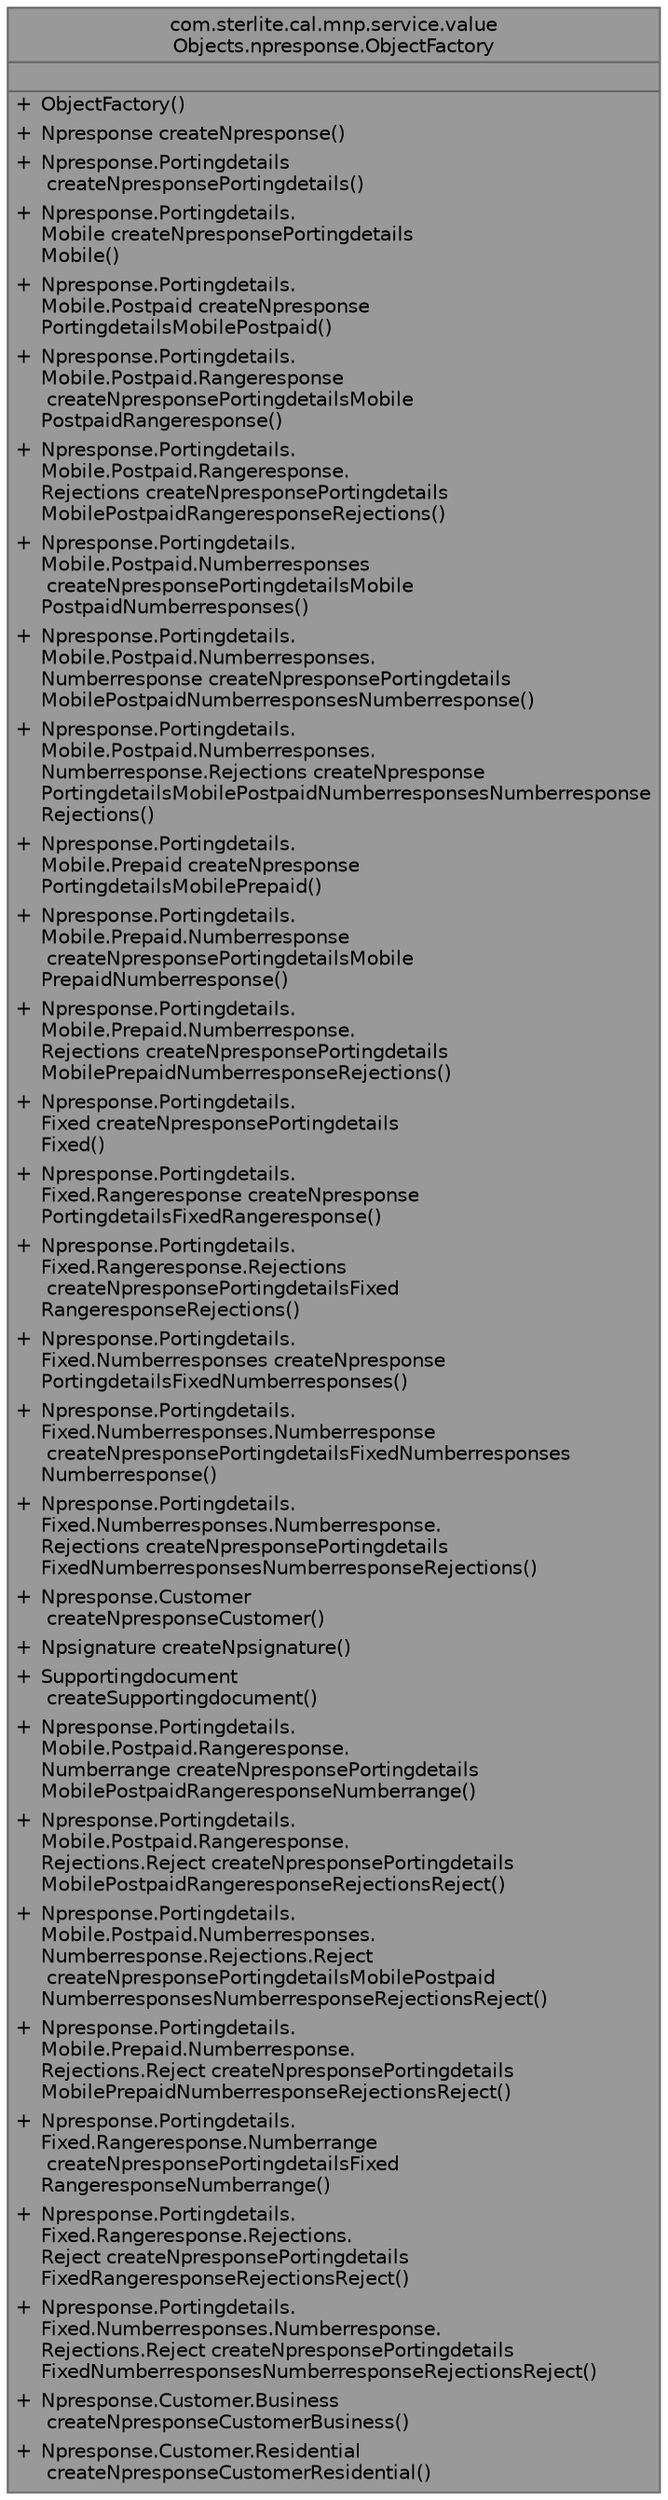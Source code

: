digraph "com.sterlite.cal.mnp.service.valueObjects.npresponse.ObjectFactory"
{
 // LATEX_PDF_SIZE
  bgcolor="transparent";
  edge [fontname=Helvetica,fontsize=10,labelfontname=Helvetica,labelfontsize=10];
  node [fontname=Helvetica,fontsize=10,shape=box,height=0.2,width=0.4];
  Node1 [id="Node000001",shape=plain,label=<<TABLE CELLBORDER="0" BORDER="1"><TR><TD COLSPAN="2" CELLPADDING="1" CELLSPACING="0">com.sterlite.cal.mnp.service.value<BR ALIGN="LEFT"/>Objects.npresponse.ObjectFactory</TD></TR>
<HR/>
<TR><TD COLSPAN="2" CELLPADDING="1" CELLSPACING="0">&nbsp;</TD></TR>
<HR/>
<TR><TD VALIGN="top" CELLPADDING="1" CELLSPACING="0">+</TD><TD VALIGN="top" ALIGN="LEFT" CELLPADDING="1" CELLSPACING="0">ObjectFactory()<BR ALIGN="LEFT"/></TD></TR>
<TR><TD VALIGN="top" CELLPADDING="1" CELLSPACING="0">+</TD><TD VALIGN="top" ALIGN="LEFT" CELLPADDING="1" CELLSPACING="0">Npresponse createNpresponse()<BR ALIGN="LEFT"/></TD></TR>
<TR><TD VALIGN="top" CELLPADDING="1" CELLSPACING="0">+</TD><TD VALIGN="top" ALIGN="LEFT" CELLPADDING="1" CELLSPACING="0">Npresponse.Portingdetails<BR ALIGN="LEFT"/> createNpresponsePortingdetails()<BR ALIGN="LEFT"/></TD></TR>
<TR><TD VALIGN="top" CELLPADDING="1" CELLSPACING="0">+</TD><TD VALIGN="top" ALIGN="LEFT" CELLPADDING="1" CELLSPACING="0">Npresponse.Portingdetails.<BR ALIGN="LEFT"/>Mobile createNpresponsePortingdetails<BR ALIGN="LEFT"/>Mobile()<BR ALIGN="LEFT"/></TD></TR>
<TR><TD VALIGN="top" CELLPADDING="1" CELLSPACING="0">+</TD><TD VALIGN="top" ALIGN="LEFT" CELLPADDING="1" CELLSPACING="0">Npresponse.Portingdetails.<BR ALIGN="LEFT"/>Mobile.Postpaid createNpresponse<BR ALIGN="LEFT"/>PortingdetailsMobilePostpaid()<BR ALIGN="LEFT"/></TD></TR>
<TR><TD VALIGN="top" CELLPADDING="1" CELLSPACING="0">+</TD><TD VALIGN="top" ALIGN="LEFT" CELLPADDING="1" CELLSPACING="0">Npresponse.Portingdetails.<BR ALIGN="LEFT"/>Mobile.Postpaid.Rangeresponse<BR ALIGN="LEFT"/> createNpresponsePortingdetailsMobile<BR ALIGN="LEFT"/>PostpaidRangeresponse()<BR ALIGN="LEFT"/></TD></TR>
<TR><TD VALIGN="top" CELLPADDING="1" CELLSPACING="0">+</TD><TD VALIGN="top" ALIGN="LEFT" CELLPADDING="1" CELLSPACING="0">Npresponse.Portingdetails.<BR ALIGN="LEFT"/>Mobile.Postpaid.Rangeresponse.<BR ALIGN="LEFT"/>Rejections createNpresponsePortingdetails<BR ALIGN="LEFT"/>MobilePostpaidRangeresponseRejections()<BR ALIGN="LEFT"/></TD></TR>
<TR><TD VALIGN="top" CELLPADDING="1" CELLSPACING="0">+</TD><TD VALIGN="top" ALIGN="LEFT" CELLPADDING="1" CELLSPACING="0">Npresponse.Portingdetails.<BR ALIGN="LEFT"/>Mobile.Postpaid.Numberresponses<BR ALIGN="LEFT"/> createNpresponsePortingdetailsMobile<BR ALIGN="LEFT"/>PostpaidNumberresponses()<BR ALIGN="LEFT"/></TD></TR>
<TR><TD VALIGN="top" CELLPADDING="1" CELLSPACING="0">+</TD><TD VALIGN="top" ALIGN="LEFT" CELLPADDING="1" CELLSPACING="0">Npresponse.Portingdetails.<BR ALIGN="LEFT"/>Mobile.Postpaid.Numberresponses.<BR ALIGN="LEFT"/>Numberresponse createNpresponsePortingdetails<BR ALIGN="LEFT"/>MobilePostpaidNumberresponsesNumberresponse()<BR ALIGN="LEFT"/></TD></TR>
<TR><TD VALIGN="top" CELLPADDING="1" CELLSPACING="0">+</TD><TD VALIGN="top" ALIGN="LEFT" CELLPADDING="1" CELLSPACING="0">Npresponse.Portingdetails.<BR ALIGN="LEFT"/>Mobile.Postpaid.Numberresponses.<BR ALIGN="LEFT"/>Numberresponse.Rejections createNpresponse<BR ALIGN="LEFT"/>PortingdetailsMobilePostpaidNumberresponsesNumberresponse<BR ALIGN="LEFT"/>Rejections()<BR ALIGN="LEFT"/></TD></TR>
<TR><TD VALIGN="top" CELLPADDING="1" CELLSPACING="0">+</TD><TD VALIGN="top" ALIGN="LEFT" CELLPADDING="1" CELLSPACING="0">Npresponse.Portingdetails.<BR ALIGN="LEFT"/>Mobile.Prepaid createNpresponse<BR ALIGN="LEFT"/>PortingdetailsMobilePrepaid()<BR ALIGN="LEFT"/></TD></TR>
<TR><TD VALIGN="top" CELLPADDING="1" CELLSPACING="0">+</TD><TD VALIGN="top" ALIGN="LEFT" CELLPADDING="1" CELLSPACING="0">Npresponse.Portingdetails.<BR ALIGN="LEFT"/>Mobile.Prepaid.Numberresponse<BR ALIGN="LEFT"/> createNpresponsePortingdetailsMobile<BR ALIGN="LEFT"/>PrepaidNumberresponse()<BR ALIGN="LEFT"/></TD></TR>
<TR><TD VALIGN="top" CELLPADDING="1" CELLSPACING="0">+</TD><TD VALIGN="top" ALIGN="LEFT" CELLPADDING="1" CELLSPACING="0">Npresponse.Portingdetails.<BR ALIGN="LEFT"/>Mobile.Prepaid.Numberresponse.<BR ALIGN="LEFT"/>Rejections createNpresponsePortingdetails<BR ALIGN="LEFT"/>MobilePrepaidNumberresponseRejections()<BR ALIGN="LEFT"/></TD></TR>
<TR><TD VALIGN="top" CELLPADDING="1" CELLSPACING="0">+</TD><TD VALIGN="top" ALIGN="LEFT" CELLPADDING="1" CELLSPACING="0">Npresponse.Portingdetails.<BR ALIGN="LEFT"/>Fixed createNpresponsePortingdetails<BR ALIGN="LEFT"/>Fixed()<BR ALIGN="LEFT"/></TD></TR>
<TR><TD VALIGN="top" CELLPADDING="1" CELLSPACING="0">+</TD><TD VALIGN="top" ALIGN="LEFT" CELLPADDING="1" CELLSPACING="0">Npresponse.Portingdetails.<BR ALIGN="LEFT"/>Fixed.Rangeresponse createNpresponse<BR ALIGN="LEFT"/>PortingdetailsFixedRangeresponse()<BR ALIGN="LEFT"/></TD></TR>
<TR><TD VALIGN="top" CELLPADDING="1" CELLSPACING="0">+</TD><TD VALIGN="top" ALIGN="LEFT" CELLPADDING="1" CELLSPACING="0">Npresponse.Portingdetails.<BR ALIGN="LEFT"/>Fixed.Rangeresponse.Rejections<BR ALIGN="LEFT"/> createNpresponsePortingdetailsFixed<BR ALIGN="LEFT"/>RangeresponseRejections()<BR ALIGN="LEFT"/></TD></TR>
<TR><TD VALIGN="top" CELLPADDING="1" CELLSPACING="0">+</TD><TD VALIGN="top" ALIGN="LEFT" CELLPADDING="1" CELLSPACING="0">Npresponse.Portingdetails.<BR ALIGN="LEFT"/>Fixed.Numberresponses createNpresponse<BR ALIGN="LEFT"/>PortingdetailsFixedNumberresponses()<BR ALIGN="LEFT"/></TD></TR>
<TR><TD VALIGN="top" CELLPADDING="1" CELLSPACING="0">+</TD><TD VALIGN="top" ALIGN="LEFT" CELLPADDING="1" CELLSPACING="0">Npresponse.Portingdetails.<BR ALIGN="LEFT"/>Fixed.Numberresponses.Numberresponse<BR ALIGN="LEFT"/> createNpresponsePortingdetailsFixedNumberresponses<BR ALIGN="LEFT"/>Numberresponse()<BR ALIGN="LEFT"/></TD></TR>
<TR><TD VALIGN="top" CELLPADDING="1" CELLSPACING="0">+</TD><TD VALIGN="top" ALIGN="LEFT" CELLPADDING="1" CELLSPACING="0">Npresponse.Portingdetails.<BR ALIGN="LEFT"/>Fixed.Numberresponses.Numberresponse.<BR ALIGN="LEFT"/>Rejections createNpresponsePortingdetails<BR ALIGN="LEFT"/>FixedNumberresponsesNumberresponseRejections()<BR ALIGN="LEFT"/></TD></TR>
<TR><TD VALIGN="top" CELLPADDING="1" CELLSPACING="0">+</TD><TD VALIGN="top" ALIGN="LEFT" CELLPADDING="1" CELLSPACING="0">Npresponse.Customer<BR ALIGN="LEFT"/> createNpresponseCustomer()<BR ALIGN="LEFT"/></TD></TR>
<TR><TD VALIGN="top" CELLPADDING="1" CELLSPACING="0">+</TD><TD VALIGN="top" ALIGN="LEFT" CELLPADDING="1" CELLSPACING="0">Npsignature createNpsignature()<BR ALIGN="LEFT"/></TD></TR>
<TR><TD VALIGN="top" CELLPADDING="1" CELLSPACING="0">+</TD><TD VALIGN="top" ALIGN="LEFT" CELLPADDING="1" CELLSPACING="0">Supportingdocument<BR ALIGN="LEFT"/> createSupportingdocument()<BR ALIGN="LEFT"/></TD></TR>
<TR><TD VALIGN="top" CELLPADDING="1" CELLSPACING="0">+</TD><TD VALIGN="top" ALIGN="LEFT" CELLPADDING="1" CELLSPACING="0">Npresponse.Portingdetails.<BR ALIGN="LEFT"/>Mobile.Postpaid.Rangeresponse.<BR ALIGN="LEFT"/>Numberrange createNpresponsePortingdetails<BR ALIGN="LEFT"/>MobilePostpaidRangeresponseNumberrange()<BR ALIGN="LEFT"/></TD></TR>
<TR><TD VALIGN="top" CELLPADDING="1" CELLSPACING="0">+</TD><TD VALIGN="top" ALIGN="LEFT" CELLPADDING="1" CELLSPACING="0">Npresponse.Portingdetails.<BR ALIGN="LEFT"/>Mobile.Postpaid.Rangeresponse.<BR ALIGN="LEFT"/>Rejections.Reject createNpresponsePortingdetails<BR ALIGN="LEFT"/>MobilePostpaidRangeresponseRejectionsReject()<BR ALIGN="LEFT"/></TD></TR>
<TR><TD VALIGN="top" CELLPADDING="1" CELLSPACING="0">+</TD><TD VALIGN="top" ALIGN="LEFT" CELLPADDING="1" CELLSPACING="0">Npresponse.Portingdetails.<BR ALIGN="LEFT"/>Mobile.Postpaid.Numberresponses.<BR ALIGN="LEFT"/>Numberresponse.Rejections.Reject<BR ALIGN="LEFT"/> createNpresponsePortingdetailsMobilePostpaid<BR ALIGN="LEFT"/>NumberresponsesNumberresponseRejectionsReject()<BR ALIGN="LEFT"/></TD></TR>
<TR><TD VALIGN="top" CELLPADDING="1" CELLSPACING="0">+</TD><TD VALIGN="top" ALIGN="LEFT" CELLPADDING="1" CELLSPACING="0">Npresponse.Portingdetails.<BR ALIGN="LEFT"/>Mobile.Prepaid.Numberresponse.<BR ALIGN="LEFT"/>Rejections.Reject createNpresponsePortingdetails<BR ALIGN="LEFT"/>MobilePrepaidNumberresponseRejectionsReject()<BR ALIGN="LEFT"/></TD></TR>
<TR><TD VALIGN="top" CELLPADDING="1" CELLSPACING="0">+</TD><TD VALIGN="top" ALIGN="LEFT" CELLPADDING="1" CELLSPACING="0">Npresponse.Portingdetails.<BR ALIGN="LEFT"/>Fixed.Rangeresponse.Numberrange<BR ALIGN="LEFT"/> createNpresponsePortingdetailsFixed<BR ALIGN="LEFT"/>RangeresponseNumberrange()<BR ALIGN="LEFT"/></TD></TR>
<TR><TD VALIGN="top" CELLPADDING="1" CELLSPACING="0">+</TD><TD VALIGN="top" ALIGN="LEFT" CELLPADDING="1" CELLSPACING="0">Npresponse.Portingdetails.<BR ALIGN="LEFT"/>Fixed.Rangeresponse.Rejections.<BR ALIGN="LEFT"/>Reject createNpresponsePortingdetails<BR ALIGN="LEFT"/>FixedRangeresponseRejectionsReject()<BR ALIGN="LEFT"/></TD></TR>
<TR><TD VALIGN="top" CELLPADDING="1" CELLSPACING="0">+</TD><TD VALIGN="top" ALIGN="LEFT" CELLPADDING="1" CELLSPACING="0">Npresponse.Portingdetails.<BR ALIGN="LEFT"/>Fixed.Numberresponses.Numberresponse.<BR ALIGN="LEFT"/>Rejections.Reject createNpresponsePortingdetails<BR ALIGN="LEFT"/>FixedNumberresponsesNumberresponseRejectionsReject()<BR ALIGN="LEFT"/></TD></TR>
<TR><TD VALIGN="top" CELLPADDING="1" CELLSPACING="0">+</TD><TD VALIGN="top" ALIGN="LEFT" CELLPADDING="1" CELLSPACING="0">Npresponse.Customer.Business<BR ALIGN="LEFT"/> createNpresponseCustomerBusiness()<BR ALIGN="LEFT"/></TD></TR>
<TR><TD VALIGN="top" CELLPADDING="1" CELLSPACING="0">+</TD><TD VALIGN="top" ALIGN="LEFT" CELLPADDING="1" CELLSPACING="0">Npresponse.Customer.Residential<BR ALIGN="LEFT"/> createNpresponseCustomerResidential()<BR ALIGN="LEFT"/></TD></TR>
</TABLE>>
,height=0.2,width=0.4,color="gray40", fillcolor="grey60", style="filled", fontcolor="black",tooltip=" "];
}
